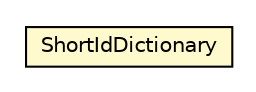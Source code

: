 #!/usr/local/bin/dot
#
# Class diagram 
# Generated by UMLGraph version R5_6 (http://www.umlgraph.org/)
#

digraph G {
	edge [fontname="Helvetica",fontsize=10,labelfontname="Helvetica",labelfontsize=10];
	node [fontname="Helvetica",fontsize=10,shape=plaintext];
	nodesep=0.25;
	ranksep=0.5;
	// eu.itesla_project.iidm.network.util.ShortIdDictionary
	c6993 [label=<<table title="eu.itesla_project.iidm.network.util.ShortIdDictionary" border="0" cellborder="1" cellspacing="0" cellpadding="2" port="p" bgcolor="lemonChiffon" href="./ShortIdDictionary.html">
		<tr><td><table border="0" cellspacing="0" cellpadding="1">
<tr><td align="center" balign="center"> ShortIdDictionary </td></tr>
		</table></td></tr>
		</table>>, URL="./ShortIdDictionary.html", fontname="Helvetica", fontcolor="black", fontsize=10.0];
}

